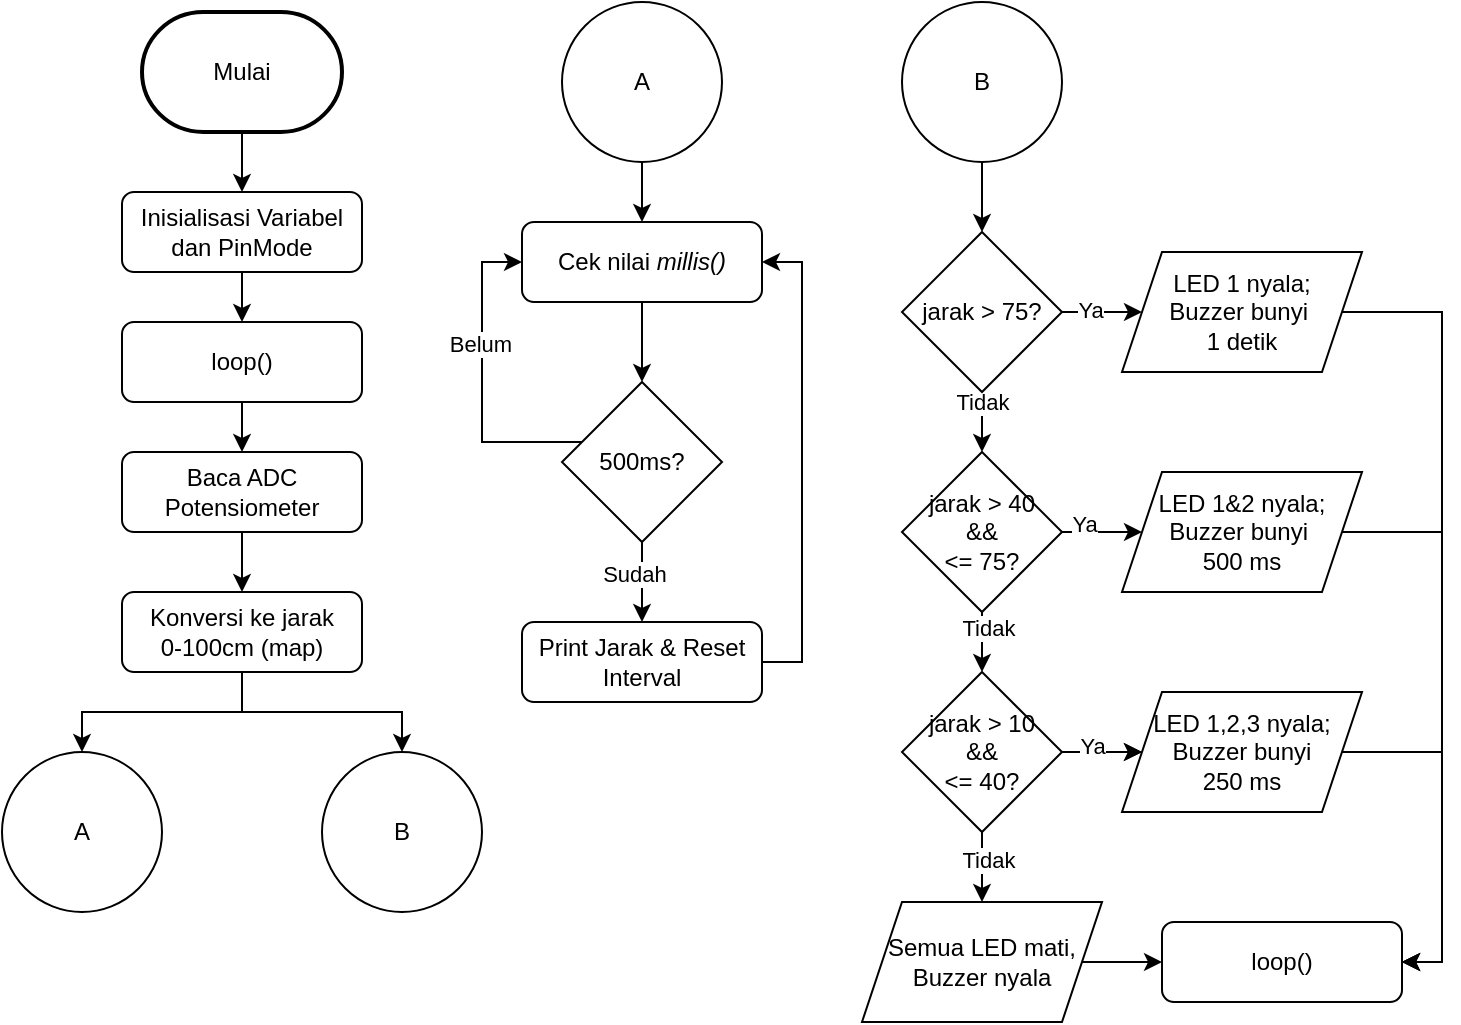 <mxfile version="28.2.7">
  <diagram id="C5RBs43oDa-KdzZeNtuy" name="Page-1">
    <mxGraphModel dx="1412" dy="781" grid="0" gridSize="10" guides="1" tooltips="1" connect="1" arrows="1" fold="1" page="1" pageScale="1" pageWidth="827" pageHeight="1169" math="0" shadow="0">
      <root>
        <mxCell id="WIyWlLk6GJQsqaUBKTNV-0" />
        <mxCell id="WIyWlLk6GJQsqaUBKTNV-1" parent="WIyWlLk6GJQsqaUBKTNV-0" />
        <mxCell id="vrLYnw8pPP6m5QOJZbOX-63" style="edgeStyle=orthogonalEdgeStyle;rounded=0;orthogonalLoop=1;jettySize=auto;html=1;entryX=0.5;entryY=0;entryDx=0;entryDy=0;" edge="1" parent="WIyWlLk6GJQsqaUBKTNV-1" source="WIyWlLk6GJQsqaUBKTNV-3" target="vrLYnw8pPP6m5QOJZbOX-61">
          <mxGeometry relative="1" as="geometry" />
        </mxCell>
        <mxCell id="WIyWlLk6GJQsqaUBKTNV-3" value="Inisialisasi Variabel dan PinMode" style="rounded=1;whiteSpace=wrap;html=1;fontSize=12;glass=0;strokeWidth=1;shadow=0;" parent="WIyWlLk6GJQsqaUBKTNV-1" vertex="1">
          <mxGeometry x="110" y="170" width="120" height="40" as="geometry" />
        </mxCell>
        <mxCell id="vrLYnw8pPP6m5QOJZbOX-5" style="edgeStyle=orthogonalEdgeStyle;rounded=0;orthogonalLoop=1;jettySize=auto;html=1;entryX=0.5;entryY=0;entryDx=0;entryDy=0;" edge="1" parent="WIyWlLk6GJQsqaUBKTNV-1" source="vrLYnw8pPP6m5QOJZbOX-0" target="WIyWlLk6GJQsqaUBKTNV-3">
          <mxGeometry relative="1" as="geometry" />
        </mxCell>
        <mxCell id="vrLYnw8pPP6m5QOJZbOX-0" value="Mulai" style="strokeWidth=2;html=1;shape=mxgraph.flowchart.terminator;whiteSpace=wrap;" vertex="1" parent="WIyWlLk6GJQsqaUBKTNV-1">
          <mxGeometry x="120" y="80" width="100" height="60" as="geometry" />
        </mxCell>
        <mxCell id="vrLYnw8pPP6m5QOJZbOX-7" style="edgeStyle=orthogonalEdgeStyle;rounded=0;orthogonalLoop=1;jettySize=auto;html=1;" edge="1" parent="WIyWlLk6GJQsqaUBKTNV-1" source="vrLYnw8pPP6m5QOJZbOX-1" target="vrLYnw8pPP6m5QOJZbOX-2">
          <mxGeometry relative="1" as="geometry" />
        </mxCell>
        <mxCell id="vrLYnw8pPP6m5QOJZbOX-1" value="&lt;div&gt;Baca ADC&lt;/div&gt;&lt;div&gt;Potensiometer&lt;/div&gt;" style="rounded=1;whiteSpace=wrap;html=1;fontSize=12;glass=0;strokeWidth=1;shadow=0;" vertex="1" parent="WIyWlLk6GJQsqaUBKTNV-1">
          <mxGeometry x="110" y="300" width="120" height="40" as="geometry" />
        </mxCell>
        <mxCell id="vrLYnw8pPP6m5QOJZbOX-9" value="" style="edgeStyle=orthogonalEdgeStyle;rounded=0;orthogonalLoop=1;jettySize=auto;html=1;" edge="1" parent="WIyWlLk6GJQsqaUBKTNV-1" source="vrLYnw8pPP6m5QOJZbOX-2" target="vrLYnw8pPP6m5QOJZbOX-8">
          <mxGeometry relative="1" as="geometry" />
        </mxCell>
        <mxCell id="vrLYnw8pPP6m5QOJZbOX-32" style="edgeStyle=orthogonalEdgeStyle;rounded=0;orthogonalLoop=1;jettySize=auto;html=1;" edge="1" parent="WIyWlLk6GJQsqaUBKTNV-1" source="vrLYnw8pPP6m5QOJZbOX-2" target="vrLYnw8pPP6m5QOJZbOX-25">
          <mxGeometry relative="1" as="geometry" />
        </mxCell>
        <mxCell id="vrLYnw8pPP6m5QOJZbOX-2" value="&lt;div&gt;Konversi ke jarak&lt;/div&gt;&lt;div&gt;0-100cm (map)&lt;/div&gt;" style="rounded=1;whiteSpace=wrap;html=1;fontSize=12;glass=0;strokeWidth=1;shadow=0;" vertex="1" parent="WIyWlLk6GJQsqaUBKTNV-1">
          <mxGeometry x="110" y="370" width="120" height="40" as="geometry" />
        </mxCell>
        <mxCell id="vrLYnw8pPP6m5QOJZbOX-8" value="A" style="ellipse;whiteSpace=wrap;html=1;aspect=fixed;" vertex="1" parent="WIyWlLk6GJQsqaUBKTNV-1">
          <mxGeometry x="50" y="450" width="80" height="80" as="geometry" />
        </mxCell>
        <mxCell id="vrLYnw8pPP6m5QOJZbOX-24" style="edgeStyle=orthogonalEdgeStyle;rounded=0;orthogonalLoop=1;jettySize=auto;html=1;entryX=0.5;entryY=0;entryDx=0;entryDy=0;" edge="1" parent="WIyWlLk6GJQsqaUBKTNV-1" source="vrLYnw8pPP6m5QOJZbOX-10" target="vrLYnw8pPP6m5QOJZbOX-14">
          <mxGeometry relative="1" as="geometry" />
        </mxCell>
        <mxCell id="vrLYnw8pPP6m5QOJZbOX-10" value="A" style="ellipse;whiteSpace=wrap;html=1;aspect=fixed;" vertex="1" parent="WIyWlLk6GJQsqaUBKTNV-1">
          <mxGeometry x="330" y="75" width="80" height="80" as="geometry" />
        </mxCell>
        <mxCell id="vrLYnw8pPP6m5QOJZbOX-17" value="" style="edgeStyle=orthogonalEdgeStyle;rounded=0;orthogonalLoop=1;jettySize=auto;html=1;" edge="1" parent="WIyWlLk6GJQsqaUBKTNV-1" source="vrLYnw8pPP6m5QOJZbOX-14" target="vrLYnw8pPP6m5QOJZbOX-15">
          <mxGeometry relative="1" as="geometry" />
        </mxCell>
        <mxCell id="vrLYnw8pPP6m5QOJZbOX-14" value="Cek nilai &lt;i&gt;millis()&lt;/i&gt;" style="rounded=1;whiteSpace=wrap;html=1;fontSize=12;glass=0;strokeWidth=1;shadow=0;" vertex="1" parent="WIyWlLk6GJQsqaUBKTNV-1">
          <mxGeometry x="310" y="185" width="120" height="40" as="geometry" />
        </mxCell>
        <mxCell id="vrLYnw8pPP6m5QOJZbOX-18" value="" style="edgeStyle=orthogonalEdgeStyle;rounded=0;orthogonalLoop=1;jettySize=auto;html=1;" edge="1" parent="WIyWlLk6GJQsqaUBKTNV-1" source="vrLYnw8pPP6m5QOJZbOX-15" target="vrLYnw8pPP6m5QOJZbOX-16">
          <mxGeometry relative="1" as="geometry" />
        </mxCell>
        <mxCell id="vrLYnw8pPP6m5QOJZbOX-19" value="Sudah" style="edgeLabel;html=1;align=center;verticalAlign=middle;resizable=0;points=[];" vertex="1" connectable="0" parent="vrLYnw8pPP6m5QOJZbOX-18">
          <mxGeometry x="-0.2" y="-4" relative="1" as="geometry">
            <mxPoint as="offset" />
          </mxGeometry>
        </mxCell>
        <mxCell id="vrLYnw8pPP6m5QOJZbOX-20" style="edgeStyle=orthogonalEdgeStyle;rounded=0;orthogonalLoop=1;jettySize=auto;html=1;entryX=0;entryY=0.5;entryDx=0;entryDy=0;" edge="1" parent="WIyWlLk6GJQsqaUBKTNV-1" source="vrLYnw8pPP6m5QOJZbOX-15" target="vrLYnw8pPP6m5QOJZbOX-14">
          <mxGeometry relative="1" as="geometry">
            <Array as="points">
              <mxPoint x="290" y="295" />
              <mxPoint x="290" y="205" />
            </Array>
          </mxGeometry>
        </mxCell>
        <mxCell id="vrLYnw8pPP6m5QOJZbOX-21" value="Belum" style="edgeLabel;html=1;align=center;verticalAlign=middle;resizable=0;points=[];" vertex="1" connectable="0" parent="vrLYnw8pPP6m5QOJZbOX-20">
          <mxGeometry x="0.237" y="1" relative="1" as="geometry">
            <mxPoint as="offset" />
          </mxGeometry>
        </mxCell>
        <mxCell id="vrLYnw8pPP6m5QOJZbOX-15" value="500ms?" style="rhombus;whiteSpace=wrap;html=1;" vertex="1" parent="WIyWlLk6GJQsqaUBKTNV-1">
          <mxGeometry x="330" y="265" width="80" height="80" as="geometry" />
        </mxCell>
        <mxCell id="vrLYnw8pPP6m5QOJZbOX-22" style="edgeStyle=orthogonalEdgeStyle;rounded=0;orthogonalLoop=1;jettySize=auto;html=1;entryX=1;entryY=0.5;entryDx=0;entryDy=0;" edge="1" parent="WIyWlLk6GJQsqaUBKTNV-1" source="vrLYnw8pPP6m5QOJZbOX-16" target="vrLYnw8pPP6m5QOJZbOX-14">
          <mxGeometry relative="1" as="geometry">
            <Array as="points">
              <mxPoint x="450" y="405" />
              <mxPoint x="450" y="205" />
            </Array>
          </mxGeometry>
        </mxCell>
        <mxCell id="vrLYnw8pPP6m5QOJZbOX-16" value="Print Jarak &amp;amp; Reset Interval" style="rounded=1;whiteSpace=wrap;html=1;fontSize=12;glass=0;strokeWidth=1;shadow=0;" vertex="1" parent="WIyWlLk6GJQsqaUBKTNV-1">
          <mxGeometry x="310" y="385" width="120" height="40" as="geometry" />
        </mxCell>
        <mxCell id="vrLYnw8pPP6m5QOJZbOX-25" value="B" style="ellipse;whiteSpace=wrap;html=1;aspect=fixed;" vertex="1" parent="WIyWlLk6GJQsqaUBKTNV-1">
          <mxGeometry x="210" y="450" width="80" height="80" as="geometry" />
        </mxCell>
        <mxCell id="vrLYnw8pPP6m5QOJZbOX-38" value="" style="edgeStyle=orthogonalEdgeStyle;rounded=0;orthogonalLoop=1;jettySize=auto;html=1;" edge="1" parent="WIyWlLk6GJQsqaUBKTNV-1" source="vrLYnw8pPP6m5QOJZbOX-33" target="vrLYnw8pPP6m5QOJZbOX-34">
          <mxGeometry relative="1" as="geometry" />
        </mxCell>
        <mxCell id="vrLYnw8pPP6m5QOJZbOX-33" value="B" style="ellipse;whiteSpace=wrap;html=1;aspect=fixed;" vertex="1" parent="WIyWlLk6GJQsqaUBKTNV-1">
          <mxGeometry x="500" y="75" width="80" height="80" as="geometry" />
        </mxCell>
        <mxCell id="vrLYnw8pPP6m5QOJZbOX-39" value="" style="edgeStyle=orthogonalEdgeStyle;rounded=0;orthogonalLoop=1;jettySize=auto;html=1;" edge="1" parent="WIyWlLk6GJQsqaUBKTNV-1" source="vrLYnw8pPP6m5QOJZbOX-34" target="vrLYnw8pPP6m5QOJZbOX-35">
          <mxGeometry relative="1" as="geometry" />
        </mxCell>
        <mxCell id="vrLYnw8pPP6m5QOJZbOX-52" value="Tidak" style="edgeLabel;html=1;align=center;verticalAlign=middle;resizable=0;points=[];" vertex="1" connectable="0" parent="vrLYnw8pPP6m5QOJZbOX-39">
          <mxGeometry x="-0.8" relative="1" as="geometry">
            <mxPoint as="offset" />
          </mxGeometry>
        </mxCell>
        <mxCell id="vrLYnw8pPP6m5QOJZbOX-46" style="edgeStyle=orthogonalEdgeStyle;rounded=0;orthogonalLoop=1;jettySize=auto;html=1;" edge="1" parent="WIyWlLk6GJQsqaUBKTNV-1" source="vrLYnw8pPP6m5QOJZbOX-34" target="vrLYnw8pPP6m5QOJZbOX-42">
          <mxGeometry relative="1" as="geometry" />
        </mxCell>
        <mxCell id="vrLYnw8pPP6m5QOJZbOX-51" value="Ya" style="edgeLabel;html=1;align=center;verticalAlign=middle;resizable=0;points=[];" vertex="1" connectable="0" parent="vrLYnw8pPP6m5QOJZbOX-46">
          <mxGeometry x="0.133" y="1" relative="1" as="geometry">
            <mxPoint as="offset" />
          </mxGeometry>
        </mxCell>
        <mxCell id="vrLYnw8pPP6m5QOJZbOX-34" value="jarak &amp;gt; 75?" style="rhombus;whiteSpace=wrap;html=1;" vertex="1" parent="WIyWlLk6GJQsqaUBKTNV-1">
          <mxGeometry x="500" y="190" width="80" height="80" as="geometry" />
        </mxCell>
        <mxCell id="vrLYnw8pPP6m5QOJZbOX-40" value="" style="edgeStyle=orthogonalEdgeStyle;rounded=0;orthogonalLoop=1;jettySize=auto;html=1;" edge="1" parent="WIyWlLk6GJQsqaUBKTNV-1" source="vrLYnw8pPP6m5QOJZbOX-35" target="vrLYnw8pPP6m5QOJZbOX-36">
          <mxGeometry relative="1" as="geometry" />
        </mxCell>
        <mxCell id="vrLYnw8pPP6m5QOJZbOX-55" value="Tidak" style="edgeLabel;html=1;align=center;verticalAlign=middle;resizable=0;points=[];" vertex="1" connectable="0" parent="vrLYnw8pPP6m5QOJZbOX-40">
          <mxGeometry x="-0.68" y="3" relative="1" as="geometry">
            <mxPoint as="offset" />
          </mxGeometry>
        </mxCell>
        <mxCell id="vrLYnw8pPP6m5QOJZbOX-47" style="edgeStyle=orthogonalEdgeStyle;rounded=0;orthogonalLoop=1;jettySize=auto;html=1;" edge="1" parent="WIyWlLk6GJQsqaUBKTNV-1" source="vrLYnw8pPP6m5QOJZbOX-35" target="vrLYnw8pPP6m5QOJZbOX-43">
          <mxGeometry relative="1" as="geometry" />
        </mxCell>
        <mxCell id="vrLYnw8pPP6m5QOJZbOX-53" value="&lt;div&gt;Ya&lt;/div&gt;" style="edgeLabel;html=1;align=center;verticalAlign=middle;resizable=0;points=[];" vertex="1" connectable="0" parent="vrLYnw8pPP6m5QOJZbOX-47">
          <mxGeometry x="0.033" y="4" relative="1" as="geometry">
            <mxPoint as="offset" />
          </mxGeometry>
        </mxCell>
        <mxCell id="vrLYnw8pPP6m5QOJZbOX-35" value="jarak &amp;gt; 40&lt;br&gt;&amp;amp;&amp;amp;&lt;br&gt;&amp;lt;= 75?" style="rhombus;whiteSpace=wrap;html=1;" vertex="1" parent="WIyWlLk6GJQsqaUBKTNV-1">
          <mxGeometry x="500" y="300" width="80" height="80" as="geometry" />
        </mxCell>
        <mxCell id="vrLYnw8pPP6m5QOJZbOX-48" style="edgeStyle=orthogonalEdgeStyle;rounded=0;orthogonalLoop=1;jettySize=auto;html=1;entryX=0;entryY=0.5;entryDx=0;entryDy=0;" edge="1" parent="WIyWlLk6GJQsqaUBKTNV-1" source="vrLYnw8pPP6m5QOJZbOX-36" target="vrLYnw8pPP6m5QOJZbOX-44">
          <mxGeometry relative="1" as="geometry" />
        </mxCell>
        <mxCell id="vrLYnw8pPP6m5QOJZbOX-49" style="edgeStyle=orthogonalEdgeStyle;rounded=0;orthogonalLoop=1;jettySize=auto;html=1;entryX=0.5;entryY=0;entryDx=0;entryDy=0;" edge="1" parent="WIyWlLk6GJQsqaUBKTNV-1" source="vrLYnw8pPP6m5QOJZbOX-36" target="vrLYnw8pPP6m5QOJZbOX-45">
          <mxGeometry relative="1" as="geometry" />
        </mxCell>
        <mxCell id="vrLYnw8pPP6m5QOJZbOX-60" value="Tidak" style="edgeLabel;html=1;align=center;verticalAlign=middle;resizable=0;points=[];" vertex="1" connectable="0" parent="vrLYnw8pPP6m5QOJZbOX-49">
          <mxGeometry x="-0.378" y="3" relative="1" as="geometry">
            <mxPoint as="offset" />
          </mxGeometry>
        </mxCell>
        <mxCell id="vrLYnw8pPP6m5QOJZbOX-57" value="" style="edgeStyle=orthogonalEdgeStyle;rounded=0;orthogonalLoop=1;jettySize=auto;html=1;" edge="1" parent="WIyWlLk6GJQsqaUBKTNV-1" source="vrLYnw8pPP6m5QOJZbOX-36" target="vrLYnw8pPP6m5QOJZbOX-44">
          <mxGeometry relative="1" as="geometry" />
        </mxCell>
        <mxCell id="vrLYnw8pPP6m5QOJZbOX-59" value="Ya" style="edgeLabel;html=1;align=center;verticalAlign=middle;resizable=0;points=[];" vertex="1" connectable="0" parent="vrLYnw8pPP6m5QOJZbOX-57">
          <mxGeometry x="0.167" y="3" relative="1" as="geometry">
            <mxPoint as="offset" />
          </mxGeometry>
        </mxCell>
        <mxCell id="vrLYnw8pPP6m5QOJZbOX-36" value="jarak &amp;gt; 10&lt;br&gt;&amp;amp;&amp;amp;&lt;br&gt;&amp;lt;= 40?" style="rhombus;whiteSpace=wrap;html=1;" vertex="1" parent="WIyWlLk6GJQsqaUBKTNV-1">
          <mxGeometry x="500" y="410" width="80" height="80" as="geometry" />
        </mxCell>
        <mxCell id="vrLYnw8pPP6m5QOJZbOX-68" style="edgeStyle=orthogonalEdgeStyle;rounded=0;orthogonalLoop=1;jettySize=auto;html=1;entryX=1;entryY=0.5;entryDx=0;entryDy=0;" edge="1" parent="WIyWlLk6GJQsqaUBKTNV-1" source="vrLYnw8pPP6m5QOJZbOX-42" target="vrLYnw8pPP6m5QOJZbOX-66">
          <mxGeometry relative="1" as="geometry">
            <Array as="points">
              <mxPoint x="770" y="230" />
              <mxPoint x="770" y="555" />
            </Array>
          </mxGeometry>
        </mxCell>
        <mxCell id="vrLYnw8pPP6m5QOJZbOX-42" value="LED 1 nyala;&lt;br&gt;Buzzer bunyi&amp;nbsp;&lt;br&gt;1 detik" style="shape=parallelogram;perimeter=parallelogramPerimeter;whiteSpace=wrap;html=1;fixedSize=1;" vertex="1" parent="WIyWlLk6GJQsqaUBKTNV-1">
          <mxGeometry x="610" y="200" width="120" height="60" as="geometry" />
        </mxCell>
        <mxCell id="vrLYnw8pPP6m5QOJZbOX-69" style="edgeStyle=orthogonalEdgeStyle;rounded=0;orthogonalLoop=1;jettySize=auto;html=1;entryX=1;entryY=0.5;entryDx=0;entryDy=0;" edge="1" parent="WIyWlLk6GJQsqaUBKTNV-1" source="vrLYnw8pPP6m5QOJZbOX-43" target="vrLYnw8pPP6m5QOJZbOX-66">
          <mxGeometry relative="1" as="geometry">
            <Array as="points">
              <mxPoint x="770" y="340" />
              <mxPoint x="770" y="555" />
            </Array>
          </mxGeometry>
        </mxCell>
        <mxCell id="vrLYnw8pPP6m5QOJZbOX-43" value="LED 1&amp;amp;2 nyala;&lt;br&gt;Buzzer bunyi&amp;nbsp;&lt;br&gt;500 ms" style="shape=parallelogram;perimeter=parallelogramPerimeter;whiteSpace=wrap;html=1;fixedSize=1;" vertex="1" parent="WIyWlLk6GJQsqaUBKTNV-1">
          <mxGeometry x="610" y="310" width="120" height="60" as="geometry" />
        </mxCell>
        <mxCell id="vrLYnw8pPP6m5QOJZbOX-70" style="edgeStyle=orthogonalEdgeStyle;rounded=0;orthogonalLoop=1;jettySize=auto;html=1;entryX=1;entryY=0.5;entryDx=0;entryDy=0;" edge="1" parent="WIyWlLk6GJQsqaUBKTNV-1" source="vrLYnw8pPP6m5QOJZbOX-44" target="vrLYnw8pPP6m5QOJZbOX-66">
          <mxGeometry relative="1" as="geometry">
            <Array as="points">
              <mxPoint x="770" y="450" />
              <mxPoint x="770" y="555" />
            </Array>
          </mxGeometry>
        </mxCell>
        <mxCell id="vrLYnw8pPP6m5QOJZbOX-44" value="LED 1,2,3 nyala;&lt;br&gt;Buzzer bunyi&lt;br&gt;250 ms" style="shape=parallelogram;perimeter=parallelogramPerimeter;whiteSpace=wrap;html=1;fixedSize=1;" vertex="1" parent="WIyWlLk6GJQsqaUBKTNV-1">
          <mxGeometry x="610" y="420" width="120" height="60" as="geometry" />
        </mxCell>
        <mxCell id="vrLYnw8pPP6m5QOJZbOX-67" style="edgeStyle=orthogonalEdgeStyle;rounded=0;orthogonalLoop=1;jettySize=auto;html=1;entryX=0;entryY=0.5;entryDx=0;entryDy=0;" edge="1" parent="WIyWlLk6GJQsqaUBKTNV-1" source="vrLYnw8pPP6m5QOJZbOX-45" target="vrLYnw8pPP6m5QOJZbOX-66">
          <mxGeometry relative="1" as="geometry" />
        </mxCell>
        <mxCell id="vrLYnw8pPP6m5QOJZbOX-45" value="Semua LED mati, Buzzer nyala" style="shape=parallelogram;perimeter=parallelogramPerimeter;whiteSpace=wrap;html=1;fixedSize=1;" vertex="1" parent="WIyWlLk6GJQsqaUBKTNV-1">
          <mxGeometry x="480" y="525" width="120" height="60" as="geometry" />
        </mxCell>
        <mxCell id="vrLYnw8pPP6m5QOJZbOX-64" style="edgeStyle=orthogonalEdgeStyle;rounded=0;orthogonalLoop=1;jettySize=auto;html=1;entryX=0.5;entryY=0;entryDx=0;entryDy=0;" edge="1" parent="WIyWlLk6GJQsqaUBKTNV-1" source="vrLYnw8pPP6m5QOJZbOX-61" target="vrLYnw8pPP6m5QOJZbOX-1">
          <mxGeometry relative="1" as="geometry" />
        </mxCell>
        <mxCell id="vrLYnw8pPP6m5QOJZbOX-61" value="loop()" style="rounded=1;whiteSpace=wrap;html=1;fontSize=12;glass=0;strokeWidth=1;shadow=0;" vertex="1" parent="WIyWlLk6GJQsqaUBKTNV-1">
          <mxGeometry x="110" y="235" width="120" height="40" as="geometry" />
        </mxCell>
        <mxCell id="vrLYnw8pPP6m5QOJZbOX-66" value="loop()" style="rounded=1;whiteSpace=wrap;html=1;fontSize=12;glass=0;strokeWidth=1;shadow=0;" vertex="1" parent="WIyWlLk6GJQsqaUBKTNV-1">
          <mxGeometry x="630" y="535" width="120" height="40" as="geometry" />
        </mxCell>
      </root>
    </mxGraphModel>
  </diagram>
</mxfile>
